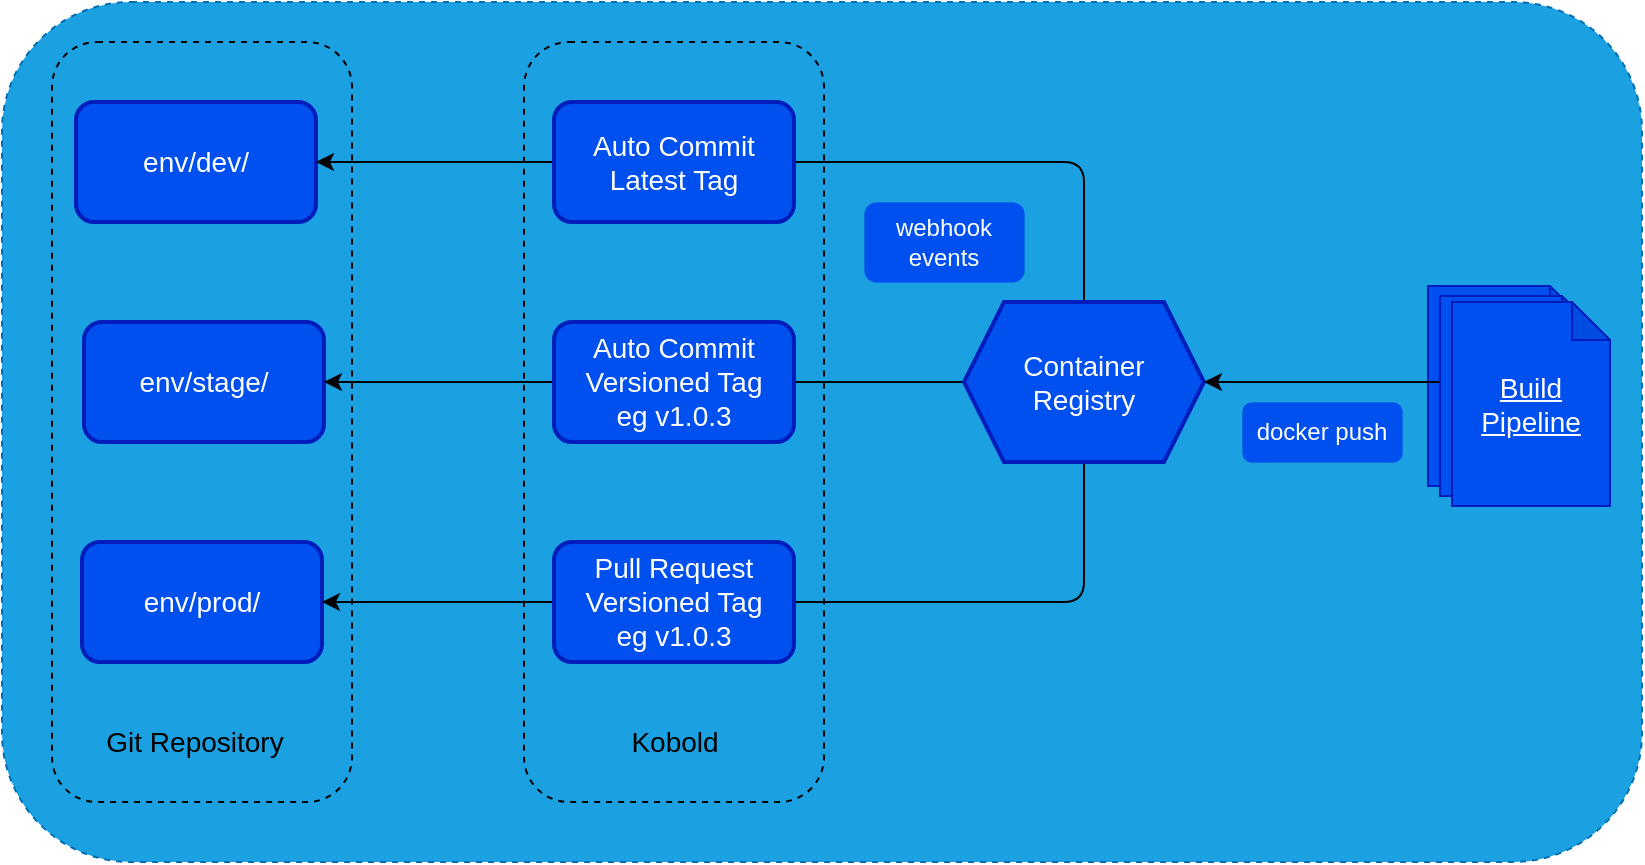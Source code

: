 <mxfile>
    <diagram id="x_bucJ3ch9ePKVVhvvJs" name="Page-1">
        <mxGraphModel dx="1991" dy="713" grid="1" gridSize="10" guides="1" tooltips="1" connect="1" arrows="1" fold="1" page="1" pageScale="1" pageWidth="850" pageHeight="1100" math="0" shadow="0">
            <root>
                <mxCell id="0"/>
                <mxCell id="1" parent="0"/>
                <mxCell id="57" value="" style="rounded=1;whiteSpace=wrap;html=1;dashed=1;fontSize=14;fillColor=#1ba1e2;fontColor=#ffffff;strokeColor=#006EAF;" vertex="1" parent="1">
                    <mxGeometry x="-835" y="10" width="820" height="430" as="geometry"/>
                </mxCell>
                <mxCell id="23" value="" style="rounded=1;whiteSpace=wrap;html=1;dashed=1;fontSize=14;fillColor=none;fontColor=#ffffff;strokeColor=default;" parent="1" vertex="1">
                    <mxGeometry x="-574" y="30" width="150" height="380" as="geometry"/>
                </mxCell>
                <mxCell id="50" value="" style="rounded=1;whiteSpace=wrap;html=1;dashed=1;fontSize=14;fillColor=none;fontColor=#ffffff;strokeColor=default;" parent="1" vertex="1">
                    <mxGeometry x="-810" y="30" width="150" height="380" as="geometry"/>
                </mxCell>
                <mxCell id="4" value="env/dev/" style="rounded=1;whiteSpace=wrap;html=1;fontSize=14;fillColor=#0050ef;fontColor=#ffffff;strokeColor=#001DBC;strokeWidth=2;" parent="1" vertex="1">
                    <mxGeometry x="-798" y="60" width="120" height="60" as="geometry"/>
                </mxCell>
                <mxCell id="5" value="env/stage/" style="rounded=1;whiteSpace=wrap;html=1;fontSize=14;fillColor=#0050ef;strokeColor=#001DBC;strokeWidth=2;fontColor=#ffffff;labelBackgroundColor=none;" parent="1" vertex="1">
                    <mxGeometry x="-794" y="170" width="120" height="60" as="geometry"/>
                </mxCell>
                <mxCell id="6" value="env/prod/" style="rounded=1;whiteSpace=wrap;html=1;fontSize=14;fillColor=#0050ef;strokeColor=#001DBC;strokeWidth=2;fontColor=#ffffff;" parent="1" vertex="1">
                    <mxGeometry x="-795" y="280" width="120" height="60" as="geometry"/>
                </mxCell>
                <mxCell id="14" style="edgeStyle=none;html=1;exitX=0.5;exitY=0;exitDx=0;exitDy=0;entryX=1;entryY=0.5;entryDx=0;entryDy=0;" parent="1" source="13" target="4" edge="1">
                    <mxGeometry relative="1" as="geometry">
                        <Array as="points">
                            <mxPoint x="-294" y="90"/>
                        </Array>
                    </mxGeometry>
                </mxCell>
                <mxCell id="18" style="edgeStyle=none;html=1;exitX=0;exitY=0.5;exitDx=0;exitDy=0;fontSize=11;entryX=1;entryY=0.5;entryDx=0;entryDy=0;" parent="1" source="13" target="5" edge="1">
                    <mxGeometry relative="1" as="geometry">
                        <mxPoint x="-614" y="200" as="targetPoint"/>
                    </mxGeometry>
                </mxCell>
                <mxCell id="20" style="edgeStyle=none;html=1;exitX=0.5;exitY=1;exitDx=0;exitDy=0;entryX=1;entryY=0.5;entryDx=0;entryDy=0;fontSize=11;" parent="1" source="13" target="6" edge="1">
                    <mxGeometry relative="1" as="geometry">
                        <mxPoint x="-614" y="310" as="targetPoint"/>
                        <Array as="points">
                            <mxPoint x="-294" y="310"/>
                        </Array>
                    </mxGeometry>
                </mxCell>
                <mxCell id="13" value="Container&lt;br&gt;Registry" style="shape=hexagon;perimeter=hexagonPerimeter2;whiteSpace=wrap;html=1;fixedSize=1;fillColor=#0050ef;fontColor=#ffffff;strokeColor=#001DBC;fontSize=14;strokeWidth=2;" parent="1" vertex="1">
                    <mxGeometry x="-354" y="160" width="120" height="80" as="geometry"/>
                </mxCell>
                <mxCell id="16" value="Auto Commit&lt;br style=&quot;font-size: 14px;&quot;&gt;Latest Tag" style="rounded=1;whiteSpace=wrap;html=1;fontSize=14;fillColor=#0050ef;fontColor=#ffffff;strokeColor=#001DBC;strokeWidth=2;" parent="1" vertex="1">
                    <mxGeometry x="-559" y="60" width="120" height="60" as="geometry"/>
                </mxCell>
                <mxCell id="19" value="Auto Commit&lt;br style=&quot;font-size: 14px;&quot;&gt;Versioned Tag&lt;br style=&quot;font-size: 14px;&quot;&gt;eg v1.0.3" style="rounded=1;whiteSpace=wrap;html=1;fontSize=14;fillColor=#0050ef;fontColor=#ffffff;strokeColor=#001DBC;strokeWidth=2;" parent="1" vertex="1">
                    <mxGeometry x="-559" y="170" width="120" height="60" as="geometry"/>
                </mxCell>
                <mxCell id="22" value="Pull Request&lt;br style=&quot;font-size: 14px;&quot;&gt;Versioned Tag&lt;br style=&quot;font-size: 14px;&quot;&gt;eg v1.0.3" style="rounded=1;whiteSpace=wrap;html=1;fontSize=14;fillColor=#0050ef;fontColor=#ffffff;strokeColor=#001DBC;strokeWidth=2;" parent="1" vertex="1">
                    <mxGeometry x="-559" y="280" width="120" height="60" as="geometry"/>
                </mxCell>
                <mxCell id="25" value="Kobold" style="rounded=1;whiteSpace=wrap;html=1;fontSize=14;strokeWidth=0;fillColor=none;strokeColor=none;" parent="1" vertex="1">
                    <mxGeometry x="-546.5" y="360" width="95" height="40" as="geometry"/>
                </mxCell>
                <mxCell id="27" value="Git Repository" style="rounded=1;whiteSpace=wrap;html=1;fontSize=14;strokeWidth=0;fillColor=none;strokeColor=none;" parent="1" vertex="1">
                    <mxGeometry x="-786.5" y="360" width="95" height="40" as="geometry"/>
                </mxCell>
                <mxCell id="30" value="" style="shape=note;whiteSpace=wrap;html=1;backgroundOutline=1;darkOpacity=0.05;fontSize=14;strokeWidth=1;fillColor=#0050ef;size=19;fontColor=#ffffff;strokeColor=#001DBC;" parent="1" vertex="1">
                    <mxGeometry x="-122" y="152" width="80" height="100" as="geometry"/>
                </mxCell>
                <mxCell id="36" style="edgeStyle=none;html=1;exitX=0.013;exitY=0.43;exitDx=0;exitDy=0;exitPerimeter=0;entryX=1;entryY=0.5;entryDx=0;entryDy=0;fontSize=14;" parent="1" source="33" target="13" edge="1">
                    <mxGeometry relative="1" as="geometry">
                        <Array as="points">
                            <mxPoint x="-178" y="200"/>
                        </Array>
                    </mxGeometry>
                </mxCell>
                <mxCell id="33" value="" style="shape=note;whiteSpace=wrap;html=1;backgroundOutline=1;darkOpacity=0.05;fontSize=14;strokeWidth=1;fillColor=#0050ef;size=19;fontColor=#ffffff;strokeColor=#001DBC;" parent="1" vertex="1">
                    <mxGeometry x="-116" y="157" width="80" height="100" as="geometry"/>
                </mxCell>
                <mxCell id="35" value="Build Pipeline" style="shape=note;whiteSpace=wrap;html=1;backgroundOutline=1;darkOpacity=0.05;fontSize=14;strokeWidth=1;fillColor=#0050ef;size=19;fontColor=#ffffff;strokeColor=#001DBC;fontStyle=4" parent="1" vertex="1">
                    <mxGeometry x="-110" y="160" width="79" height="102" as="geometry"/>
                </mxCell>
                <mxCell id="53" value="docker push" style="rounded=1;whiteSpace=wrap;html=1;strokeWidth=0;fillColor=#0050ef;fontColor=#ffffff;strokeColor=#001DBC;" parent="1" vertex="1">
                    <mxGeometry x="-215" y="210" width="80" height="30" as="geometry"/>
                </mxCell>
                <mxCell id="55" value="webhook&lt;br&gt;events" style="rounded=1;whiteSpace=wrap;html=1;strokeWidth=0;fontColor=#ffffff;fillColor=#0050ef;strokeColor=#001DBC;" parent="1" vertex="1">
                    <mxGeometry x="-404" y="110" width="80" height="40" as="geometry"/>
                </mxCell>
            </root>
        </mxGraphModel>
    </diagram>
</mxfile>
